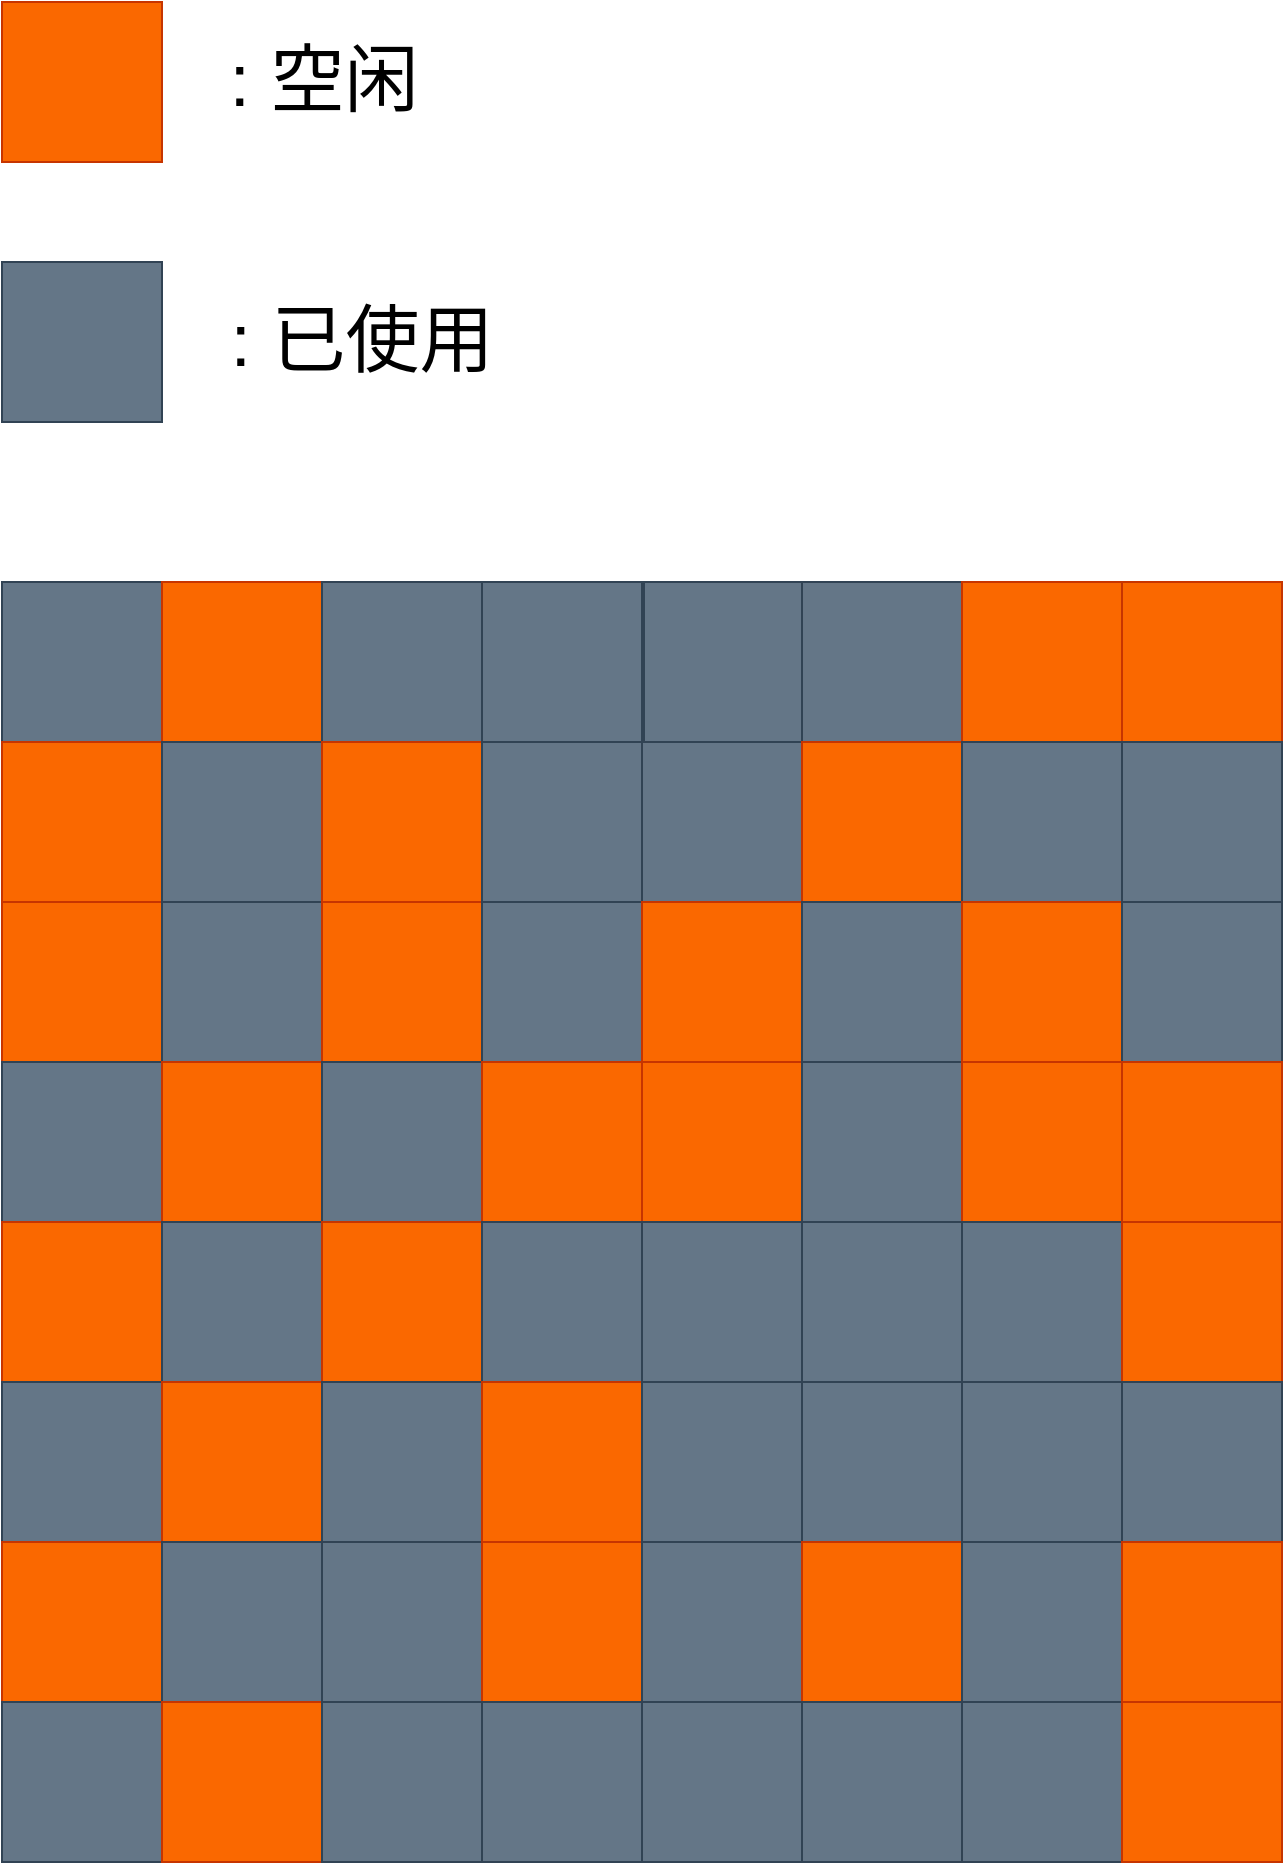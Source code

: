 <mxfile>
    <diagram id="AWXpqvi54xB7dSLTDmqE" name="第 1 页">
        <mxGraphModel dx="1568" dy="927" grid="1" gridSize="10" guides="1" tooltips="1" connect="1" arrows="1" fold="1" page="1" pageScale="1" pageWidth="827" pageHeight="1169" background="#ffffff" math="0" shadow="0">
            <root>
                <mxCell id="0"/>
                <mxCell id="1" parent="0"/>
                <mxCell id="2" value="" style="whiteSpace=wrap;html=1;aspect=fixed;fillColor=#647687;fontColor=#ffffff;strokeColor=#314354;" parent="1" vertex="1">
                    <mxGeometry x="190" y="330" width="80" height="80" as="geometry"/>
                </mxCell>
                <mxCell id="3" value="" style="whiteSpace=wrap;html=1;aspect=fixed;fillColor=#fa6800;fontColor=#000000;strokeColor=#C73500;" parent="1" vertex="1">
                    <mxGeometry x="270" y="330" width="80" height="80" as="geometry"/>
                </mxCell>
                <mxCell id="4" value="" style="whiteSpace=wrap;html=1;aspect=fixed;fillColor=#647687;fontColor=#ffffff;strokeColor=#314354;" parent="1" vertex="1">
                    <mxGeometry x="350" y="330" width="80" height="80" as="geometry"/>
                </mxCell>
                <mxCell id="5" value="" style="whiteSpace=wrap;html=1;aspect=fixed;fillColor=#647687;fontColor=#ffffff;strokeColor=#314354;" parent="1" vertex="1">
                    <mxGeometry x="430" y="330" width="80" height="80" as="geometry"/>
                </mxCell>
                <mxCell id="6" value="" style="whiteSpace=wrap;html=1;aspect=fixed;fillColor=#647687;fontColor=#ffffff;strokeColor=#314354;" parent="1" vertex="1">
                    <mxGeometry x="511" y="330" width="80" height="80" as="geometry"/>
                </mxCell>
                <mxCell id="7" value="" style="whiteSpace=wrap;html=1;aspect=fixed;fillColor=#647687;fontColor=#ffffff;strokeColor=#314354;" parent="1" vertex="1">
                    <mxGeometry x="590" y="330" width="80" height="80" as="geometry"/>
                </mxCell>
                <mxCell id="8" value="" style="whiteSpace=wrap;html=1;aspect=fixed;fillColor=#fa6800;fontColor=#000000;strokeColor=#C73500;" parent="1" vertex="1">
                    <mxGeometry x="670" y="330" width="80" height="80" as="geometry"/>
                </mxCell>
                <mxCell id="9" value="" style="whiteSpace=wrap;html=1;aspect=fixed;fillColor=#fa6800;fontColor=#000000;strokeColor=#C73500;" parent="1" vertex="1">
                    <mxGeometry x="750" y="330" width="80" height="80" as="geometry"/>
                </mxCell>
                <mxCell id="14" value="" style="whiteSpace=wrap;html=1;aspect=fixed;fillColor=#fa6800;fontColor=#000000;strokeColor=#C73500;" parent="1" vertex="1">
                    <mxGeometry x="190" y="410" width="80" height="80" as="geometry"/>
                </mxCell>
                <mxCell id="15" value="" style="whiteSpace=wrap;html=1;aspect=fixed;fillColor=#647687;fontColor=#ffffff;strokeColor=#314354;" parent="1" vertex="1">
                    <mxGeometry x="270" y="410" width="80" height="80" as="geometry"/>
                </mxCell>
                <mxCell id="16" value="" style="whiteSpace=wrap;html=1;aspect=fixed;fillColor=#fa6800;fontColor=#000000;strokeColor=#C73500;" parent="1" vertex="1">
                    <mxGeometry x="350" y="410" width="80" height="80" as="geometry"/>
                </mxCell>
                <mxCell id="17" value="" style="whiteSpace=wrap;html=1;aspect=fixed;fillColor=#647687;fontColor=#ffffff;strokeColor=#314354;" parent="1" vertex="1">
                    <mxGeometry x="430" y="410" width="80" height="80" as="geometry"/>
                </mxCell>
                <mxCell id="18" value="" style="whiteSpace=wrap;html=1;aspect=fixed;fillColor=#647687;fontColor=#ffffff;strokeColor=#314354;" parent="1" vertex="1">
                    <mxGeometry x="510" y="410" width="80" height="80" as="geometry"/>
                </mxCell>
                <mxCell id="19" value="" style="whiteSpace=wrap;html=1;aspect=fixed;fillColor=#fa6800;fontColor=#000000;strokeColor=#C73500;" parent="1" vertex="1">
                    <mxGeometry x="590" y="410" width="80" height="80" as="geometry"/>
                </mxCell>
                <mxCell id="20" value="" style="whiteSpace=wrap;html=1;aspect=fixed;fillColor=#647687;fontColor=#ffffff;strokeColor=#314354;" parent="1" vertex="1">
                    <mxGeometry x="670" y="410" width="80" height="80" as="geometry"/>
                </mxCell>
                <mxCell id="21" value="" style="whiteSpace=wrap;html=1;aspect=fixed;fillColor=#647687;fontColor=#ffffff;strokeColor=#314354;" parent="1" vertex="1">
                    <mxGeometry x="750" y="410" width="80" height="80" as="geometry"/>
                </mxCell>
                <mxCell id="26" value="" style="whiteSpace=wrap;html=1;aspect=fixed;fillColor=#fa6800;fontColor=#000000;strokeColor=#C73500;" parent="1" vertex="1">
                    <mxGeometry x="190" y="490" width="80" height="80" as="geometry"/>
                </mxCell>
                <mxCell id="27" value="" style="whiteSpace=wrap;html=1;aspect=fixed;fillColor=#647687;fontColor=#ffffff;strokeColor=#314354;" parent="1" vertex="1">
                    <mxGeometry x="270" y="490" width="80" height="80" as="geometry"/>
                </mxCell>
                <mxCell id="28" value="" style="whiteSpace=wrap;html=1;aspect=fixed;fillColor=#fa6800;fontColor=#000000;strokeColor=#C73500;" parent="1" vertex="1">
                    <mxGeometry x="350" y="490" width="80" height="80" as="geometry"/>
                </mxCell>
                <mxCell id="29" value="" style="whiteSpace=wrap;html=1;aspect=fixed;fillColor=#647687;fontColor=#ffffff;strokeColor=#314354;" parent="1" vertex="1">
                    <mxGeometry x="430" y="490" width="80" height="80" as="geometry"/>
                </mxCell>
                <mxCell id="30" value="" style="whiteSpace=wrap;html=1;aspect=fixed;fillColor=#fa6800;fontColor=#000000;strokeColor=#C73500;" parent="1" vertex="1">
                    <mxGeometry x="510" y="490" width="80" height="80" as="geometry"/>
                </mxCell>
                <mxCell id="31" value="" style="whiteSpace=wrap;html=1;aspect=fixed;fillColor=#647687;fontColor=#ffffff;strokeColor=#314354;" parent="1" vertex="1">
                    <mxGeometry x="590" y="490" width="80" height="80" as="geometry"/>
                </mxCell>
                <mxCell id="32" value="" style="whiteSpace=wrap;html=1;aspect=fixed;fillColor=#fa6800;fontColor=#000000;strokeColor=#C73500;" parent="1" vertex="1">
                    <mxGeometry x="670" y="490" width="80" height="80" as="geometry"/>
                </mxCell>
                <mxCell id="33" value="" style="whiteSpace=wrap;html=1;aspect=fixed;fillColor=#647687;fontColor=#ffffff;strokeColor=#314354;" parent="1" vertex="1">
                    <mxGeometry x="750" y="490" width="80" height="80" as="geometry"/>
                </mxCell>
                <mxCell id="38" value="" style="whiteSpace=wrap;html=1;aspect=fixed;fillColor=#647687;fontColor=#ffffff;strokeColor=#314354;" parent="1" vertex="1">
                    <mxGeometry x="190" y="570" width="80" height="80" as="geometry"/>
                </mxCell>
                <mxCell id="39" value="" style="whiteSpace=wrap;html=1;aspect=fixed;fillColor=#fa6800;fontColor=#000000;strokeColor=#C73500;" parent="1" vertex="1">
                    <mxGeometry x="270" y="570" width="80" height="80" as="geometry"/>
                </mxCell>
                <mxCell id="40" value="" style="whiteSpace=wrap;html=1;aspect=fixed;fillColor=#647687;fontColor=#ffffff;strokeColor=#314354;" parent="1" vertex="1">
                    <mxGeometry x="350" y="570" width="80" height="80" as="geometry"/>
                </mxCell>
                <mxCell id="41" value="" style="whiteSpace=wrap;html=1;aspect=fixed;fillColor=#fa6800;fontColor=#000000;strokeColor=#C73500;" parent="1" vertex="1">
                    <mxGeometry x="430" y="570" width="80" height="80" as="geometry"/>
                </mxCell>
                <mxCell id="42" value="" style="whiteSpace=wrap;html=1;aspect=fixed;fillColor=#fa6800;fontColor=#000000;strokeColor=#C73500;" parent="1" vertex="1">
                    <mxGeometry x="510" y="570" width="80" height="80" as="geometry"/>
                </mxCell>
                <mxCell id="43" value="" style="whiteSpace=wrap;html=1;aspect=fixed;fillColor=#647687;fontColor=#ffffff;strokeColor=#314354;" parent="1" vertex="1">
                    <mxGeometry x="590" y="570" width="80" height="80" as="geometry"/>
                </mxCell>
                <mxCell id="44" value="" style="whiteSpace=wrap;html=1;aspect=fixed;fillColor=#fa6800;fontColor=#000000;strokeColor=#C73500;" parent="1" vertex="1">
                    <mxGeometry x="670" y="570" width="80" height="80" as="geometry"/>
                </mxCell>
                <mxCell id="45" value="" style="whiteSpace=wrap;html=1;aspect=fixed;fillColor=#fa6800;fontColor=#000000;strokeColor=#C73500;" parent="1" vertex="1">
                    <mxGeometry x="750" y="570" width="80" height="80" as="geometry"/>
                </mxCell>
                <mxCell id="50" value="" style="whiteSpace=wrap;html=1;aspect=fixed;fillColor=#fa6800;fontColor=#000000;strokeColor=#C73500;" parent="1" vertex="1">
                    <mxGeometry x="190" y="650" width="80" height="80" as="geometry"/>
                </mxCell>
                <mxCell id="51" value="" style="whiteSpace=wrap;html=1;aspect=fixed;fillColor=#647687;fontColor=#ffffff;strokeColor=#314354;" parent="1" vertex="1">
                    <mxGeometry x="270" y="650" width="80" height="80" as="geometry"/>
                </mxCell>
                <mxCell id="52" value="" style="whiteSpace=wrap;html=1;aspect=fixed;fillColor=#fa6800;fontColor=#000000;strokeColor=#C73500;" parent="1" vertex="1">
                    <mxGeometry x="350" y="650" width="80" height="80" as="geometry"/>
                </mxCell>
                <mxCell id="53" value="" style="whiteSpace=wrap;html=1;aspect=fixed;fillColor=#647687;fontColor=#ffffff;strokeColor=#314354;" parent="1" vertex="1">
                    <mxGeometry x="430" y="650" width="80" height="80" as="geometry"/>
                </mxCell>
                <mxCell id="54" value="" style="whiteSpace=wrap;html=1;aspect=fixed;fillColor=#647687;fontColor=#ffffff;strokeColor=#314354;" parent="1" vertex="1">
                    <mxGeometry x="510" y="650" width="80" height="80" as="geometry"/>
                </mxCell>
                <mxCell id="55" value="" style="whiteSpace=wrap;html=1;aspect=fixed;fillColor=#647687;fontColor=#ffffff;strokeColor=#314354;" parent="1" vertex="1">
                    <mxGeometry x="590" y="650" width="80" height="80" as="geometry"/>
                </mxCell>
                <mxCell id="56" value="" style="whiteSpace=wrap;html=1;aspect=fixed;fillColor=#647687;fontColor=#ffffff;strokeColor=#314354;" parent="1" vertex="1">
                    <mxGeometry x="670" y="650" width="80" height="80" as="geometry"/>
                </mxCell>
                <mxCell id="57" value="" style="whiteSpace=wrap;html=1;aspect=fixed;fillColor=#fa6800;fontColor=#000000;strokeColor=#C73500;" parent="1" vertex="1">
                    <mxGeometry x="750" y="650" width="80" height="80" as="geometry"/>
                </mxCell>
                <mxCell id="62" value="" style="whiteSpace=wrap;html=1;aspect=fixed;fillColor=#647687;fontColor=#ffffff;strokeColor=#314354;" parent="1" vertex="1">
                    <mxGeometry x="190" y="730" width="80" height="80" as="geometry"/>
                </mxCell>
                <mxCell id="63" value="" style="whiteSpace=wrap;html=1;aspect=fixed;fillColor=#fa6800;fontColor=#000000;strokeColor=#C73500;" parent="1" vertex="1">
                    <mxGeometry x="270" y="730" width="80" height="80" as="geometry"/>
                </mxCell>
                <mxCell id="64" value="" style="whiteSpace=wrap;html=1;aspect=fixed;fillColor=#647687;fontColor=#ffffff;strokeColor=#314354;" parent="1" vertex="1">
                    <mxGeometry x="350" y="730" width="80" height="80" as="geometry"/>
                </mxCell>
                <mxCell id="65" value="" style="whiteSpace=wrap;html=1;aspect=fixed;fillColor=#fa6800;fontColor=#000000;strokeColor=#C73500;" parent="1" vertex="1">
                    <mxGeometry x="430" y="730" width="80" height="80" as="geometry"/>
                </mxCell>
                <mxCell id="66" value="" style="whiteSpace=wrap;html=1;aspect=fixed;fillColor=#647687;fontColor=#ffffff;strokeColor=#314354;" parent="1" vertex="1">
                    <mxGeometry x="510" y="730" width="80" height="80" as="geometry"/>
                </mxCell>
                <mxCell id="67" value="" style="whiteSpace=wrap;html=1;aspect=fixed;fillColor=#647687;fontColor=#ffffff;strokeColor=#314354;" parent="1" vertex="1">
                    <mxGeometry x="590" y="730" width="80" height="80" as="geometry"/>
                </mxCell>
                <mxCell id="68" value="" style="whiteSpace=wrap;html=1;aspect=fixed;fillColor=#647687;fontColor=#ffffff;strokeColor=#314354;" parent="1" vertex="1">
                    <mxGeometry x="670" y="730" width="80" height="80" as="geometry"/>
                </mxCell>
                <mxCell id="69" value="" style="whiteSpace=wrap;html=1;aspect=fixed;fillColor=#647687;fontColor=#ffffff;strokeColor=#314354;" parent="1" vertex="1">
                    <mxGeometry x="750" y="730" width="80" height="80" as="geometry"/>
                </mxCell>
                <mxCell id="74" value="" style="whiteSpace=wrap;html=1;aspect=fixed;fillColor=#fa6800;fontColor=#000000;strokeColor=#C73500;" parent="1" vertex="1">
                    <mxGeometry x="190" y="810" width="80" height="80" as="geometry"/>
                </mxCell>
                <mxCell id="75" value="" style="whiteSpace=wrap;html=1;aspect=fixed;fillColor=#647687;fontColor=#ffffff;strokeColor=#314354;" parent="1" vertex="1">
                    <mxGeometry x="270" y="810" width="80" height="80" as="geometry"/>
                </mxCell>
                <mxCell id="76" value="" style="whiteSpace=wrap;html=1;aspect=fixed;fillColor=#647687;fontColor=#ffffff;strokeColor=#314354;" parent="1" vertex="1">
                    <mxGeometry x="350" y="810" width="80" height="80" as="geometry"/>
                </mxCell>
                <mxCell id="77" value="" style="whiteSpace=wrap;html=1;aspect=fixed;fillColor=#fa6800;fontColor=#000000;strokeColor=#C73500;" parent="1" vertex="1">
                    <mxGeometry x="430" y="810" width="80" height="80" as="geometry"/>
                </mxCell>
                <mxCell id="78" value="" style="whiteSpace=wrap;html=1;aspect=fixed;fillColor=#647687;fontColor=#ffffff;strokeColor=#314354;" parent="1" vertex="1">
                    <mxGeometry x="510" y="810" width="80" height="80" as="geometry"/>
                </mxCell>
                <mxCell id="79" value="" style="whiteSpace=wrap;html=1;aspect=fixed;fillColor=#fa6800;fontColor=#000000;strokeColor=#C73500;" parent="1" vertex="1">
                    <mxGeometry x="590" y="810" width="80" height="80" as="geometry"/>
                </mxCell>
                <mxCell id="80" value="" style="whiteSpace=wrap;html=1;aspect=fixed;fillColor=#647687;fontColor=#ffffff;strokeColor=#314354;" parent="1" vertex="1">
                    <mxGeometry x="670" y="810" width="80" height="80" as="geometry"/>
                </mxCell>
                <mxCell id="81" value="" style="whiteSpace=wrap;html=1;aspect=fixed;fillColor=#fa6800;fontColor=#000000;strokeColor=#C73500;" parent="1" vertex="1">
                    <mxGeometry x="750" y="810" width="80" height="80" as="geometry"/>
                </mxCell>
                <mxCell id="86" value="" style="whiteSpace=wrap;html=1;aspect=fixed;fillColor=#647687;fontColor=#ffffff;strokeColor=#314354;" parent="1" vertex="1">
                    <mxGeometry x="190" y="890" width="80" height="80" as="geometry"/>
                </mxCell>
                <mxCell id="87" value="" style="whiteSpace=wrap;html=1;aspect=fixed;fillColor=#fa6800;fontColor=#000000;strokeColor=#C73500;" parent="1" vertex="1">
                    <mxGeometry x="270" y="890" width="80" height="80" as="geometry"/>
                </mxCell>
                <mxCell id="88" value="" style="whiteSpace=wrap;html=1;aspect=fixed;fillColor=#647687;fontColor=#ffffff;strokeColor=#314354;" parent="1" vertex="1">
                    <mxGeometry x="350" y="890" width="80" height="80" as="geometry"/>
                </mxCell>
                <mxCell id="89" value="" style="whiteSpace=wrap;html=1;aspect=fixed;fillColor=#647687;fontColor=#ffffff;strokeColor=#314354;" parent="1" vertex="1">
                    <mxGeometry x="430" y="890" width="80" height="80" as="geometry"/>
                </mxCell>
                <mxCell id="90" value="" style="whiteSpace=wrap;html=1;aspect=fixed;fillColor=#647687;fontColor=#ffffff;strokeColor=#314354;" parent="1" vertex="1">
                    <mxGeometry x="510" y="890" width="80" height="80" as="geometry"/>
                </mxCell>
                <mxCell id="91" value="" style="whiteSpace=wrap;html=1;aspect=fixed;fillColor=#647687;fontColor=#ffffff;strokeColor=#314354;" parent="1" vertex="1">
                    <mxGeometry x="590" y="890" width="80" height="80" as="geometry"/>
                </mxCell>
                <mxCell id="92" value="" style="whiteSpace=wrap;html=1;aspect=fixed;fillColor=#647687;fontColor=#ffffff;strokeColor=#314354;" parent="1" vertex="1">
                    <mxGeometry x="670" y="890" width="80" height="80" as="geometry"/>
                </mxCell>
                <mxCell id="93" value="" style="whiteSpace=wrap;html=1;aspect=fixed;fillColor=#fa6800;fontColor=#000000;strokeColor=#C73500;" parent="1" vertex="1">
                    <mxGeometry x="750" y="890" width="80" height="80" as="geometry"/>
                </mxCell>
                <mxCell id="98" value="" style="whiteSpace=wrap;html=1;aspect=fixed;fillColor=#fa6800;fontColor=#000000;strokeColor=#C73500;" vertex="1" parent="1">
                    <mxGeometry x="190" y="40" width="80" height="80" as="geometry"/>
                </mxCell>
                <mxCell id="99" value="&lt;font style=&quot;font-size: 37px;&quot;&gt;: 空闲&lt;/font&gt;" style="text;html=1;strokeColor=none;fillColor=none;align=center;verticalAlign=middle;whiteSpace=wrap;rounded=0;fontSize=26;" vertex="1" parent="1">
                    <mxGeometry x="256" y="50" width="190" height="60" as="geometry"/>
                </mxCell>
                <mxCell id="100" value="" style="whiteSpace=wrap;html=1;aspect=fixed;fillColor=#647687;fontColor=#ffffff;strokeColor=#314354;" vertex="1" parent="1">
                    <mxGeometry x="190" y="170" width="80" height="80" as="geometry"/>
                </mxCell>
                <mxCell id="101" value="&lt;font style=&quot;font-size: 37px;&quot;&gt;: 已使用&lt;/font&gt;" style="text;html=1;strokeColor=none;fillColor=none;align=center;verticalAlign=middle;whiteSpace=wrap;rounded=0;fontSize=26;" vertex="1" parent="1">
                    <mxGeometry x="275" y="180" width="190" height="60" as="geometry"/>
                </mxCell>
            </root>
        </mxGraphModel>
    </diagram>
</mxfile>